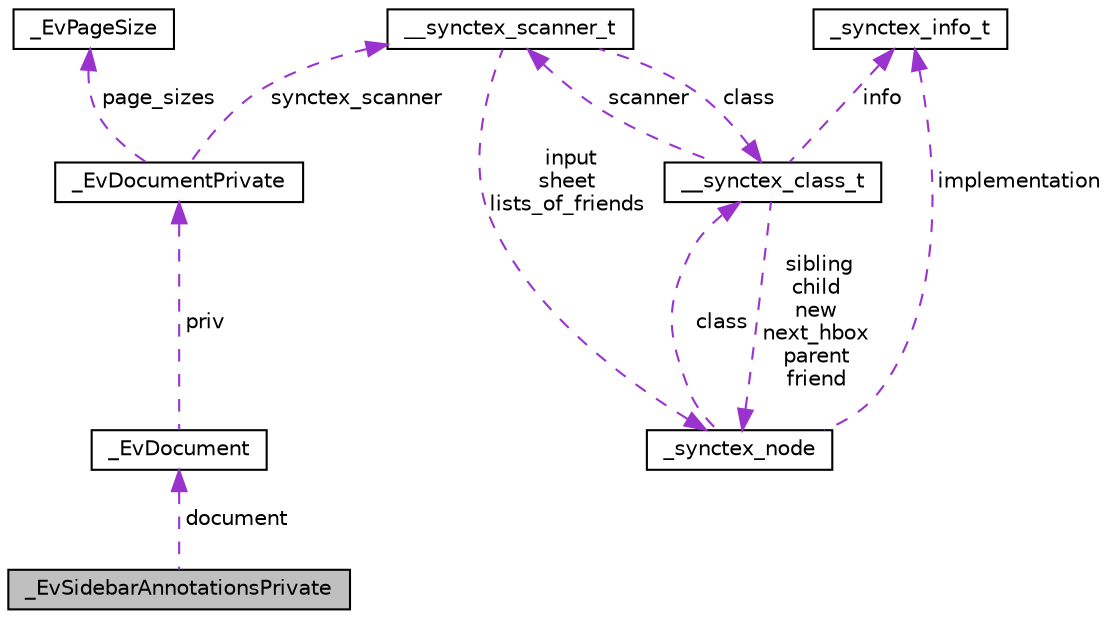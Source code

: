 digraph "_EvSidebarAnnotationsPrivate"
{
  edge [fontname="Helvetica",fontsize="10",labelfontname="Helvetica",labelfontsize="10"];
  node [fontname="Helvetica",fontsize="10",shape=record];
  Node1 [label="_EvSidebarAnnotationsPrivate",height=0.2,width=0.4,color="black", fillcolor="grey75", style="filled" fontcolor="black"];
  Node2 -> Node1 [dir="back",color="darkorchid3",fontsize="10",style="dashed",label=" document" ,fontname="Helvetica"];
  Node2 [label="_EvDocument",height=0.2,width=0.4,color="black", fillcolor="white", style="filled",URL="$db/d02/struct__EvDocument.html"];
  Node3 -> Node2 [dir="back",color="darkorchid3",fontsize="10",style="dashed",label=" priv" ,fontname="Helvetica"];
  Node3 [label="_EvDocumentPrivate",height=0.2,width=0.4,color="black", fillcolor="white", style="filled",URL="$d6/da7/struct__EvDocumentPrivate.html"];
  Node4 -> Node3 [dir="back",color="darkorchid3",fontsize="10",style="dashed",label=" page_sizes" ,fontname="Helvetica"];
  Node4 [label="_EvPageSize",height=0.2,width=0.4,color="black", fillcolor="white", style="filled",URL="$d8/dec/struct__EvPageSize.html"];
  Node5 -> Node3 [dir="back",color="darkorchid3",fontsize="10",style="dashed",label=" synctex_scanner" ,fontname="Helvetica"];
  Node5 [label="__synctex_scanner_t",height=0.2,width=0.4,color="black", fillcolor="white", style="filled",URL="$d6/ddd/struct____synctex__scanner__t.html"];
  Node6 -> Node5 [dir="back",color="darkorchid3",fontsize="10",style="dashed",label=" input\nsheet\nlists_of_friends" ,fontname="Helvetica"];
  Node6 [label="_synctex_node",height=0.2,width=0.4,color="black", fillcolor="white", style="filled",URL="$dd/d4f/struct__synctex__node.html"];
  Node7 -> Node6 [dir="back",color="darkorchid3",fontsize="10",style="dashed",label=" implementation" ,fontname="Helvetica"];
  Node7 [label="_synctex_info_t",height=0.2,width=0.4,color="black", fillcolor="white", style="filled",URL="$d2/da8/union__synctex__info__t.html"];
  Node8 -> Node6 [dir="back",color="darkorchid3",fontsize="10",style="dashed",label=" class" ,fontname="Helvetica"];
  Node8 [label="__synctex_class_t",height=0.2,width=0.4,color="black", fillcolor="white", style="filled",URL="$d2/dd6/struct____synctex__class__t.html"];
  Node6 -> Node8 [dir="back",color="darkorchid3",fontsize="10",style="dashed",label=" sibling\nchild\nnew\nnext_hbox\nparent\nfriend" ,fontname="Helvetica"];
  Node7 -> Node8 [dir="back",color="darkorchid3",fontsize="10",style="dashed",label=" info" ,fontname="Helvetica"];
  Node5 -> Node8 [dir="back",color="darkorchid3",fontsize="10",style="dashed",label=" scanner" ,fontname="Helvetica"];
  Node8 -> Node5 [dir="back",color="darkorchid3",fontsize="10",style="dashed",label=" class" ,fontname="Helvetica"];
}
